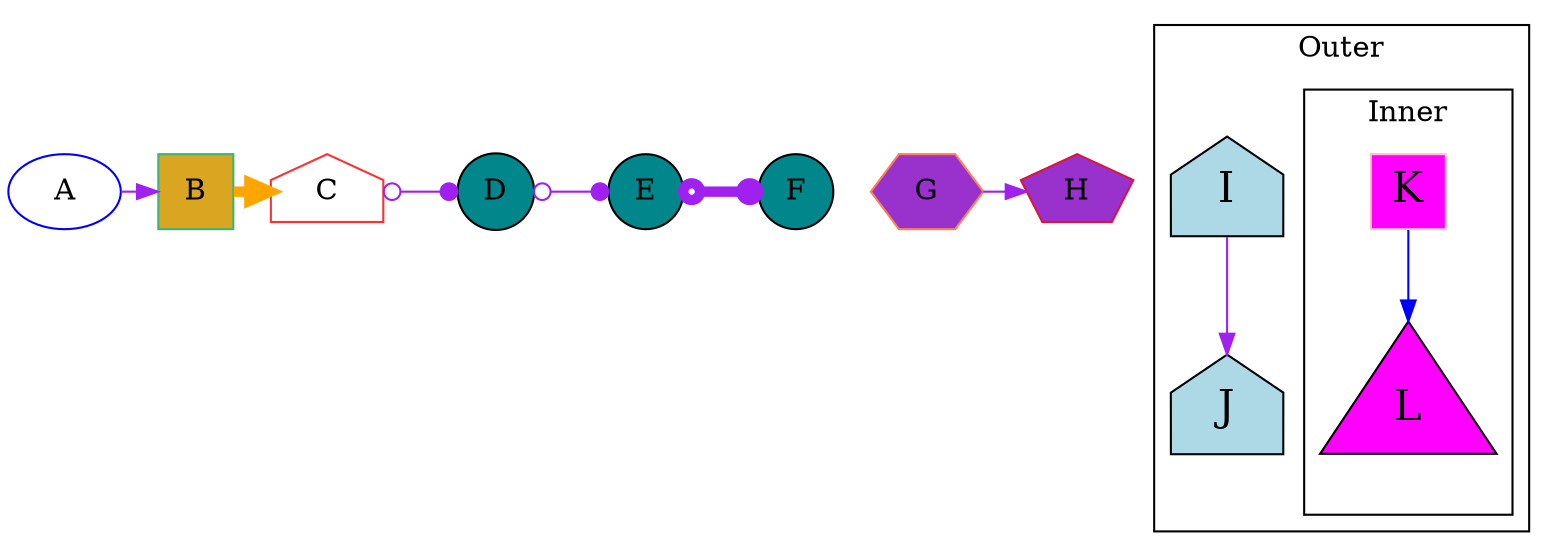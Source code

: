 strict digraph graph_55
{
	A [color = blue]

	node [shape = house]
	edge [color = purple]

	{
		rank = same
		C
		node [fillcolor = goldenrod shape = circle style = filled]
		A -> B
		B [color = mediumseagreen]
		C [color = firebrick1]
		B -> C [color = orange penwidth = 5]
		node [fillcolor = turquoise4]
		C -> D -> E [arrowtail = odot arrowhead = dot dir = both minlen = 2]
		E -> F [arrowtail = odot arrowhead = dot dir = both minlen = 2 penwidth = 5]
		{
			node [fillcolor = darkorchid shape = pentagon]
			G [color = coral shape = hexagon]
			H [color = crimson]
			G -> H
		}
	}

	B [shape = square]

	node [fillcolor = lightblue fontsize = 20 style = filled]

	subgraph cluster_outer
	{
		label = Outer
		I -> J

		subgraph cluster_inner
		{
			label = Inner
			node [fillcolor = magenta shape = triangle]
			edge [color = blue]
			K [color = pink shape = square]
			K -> L
		}
	}
	graph [rankdir = TB]
}
